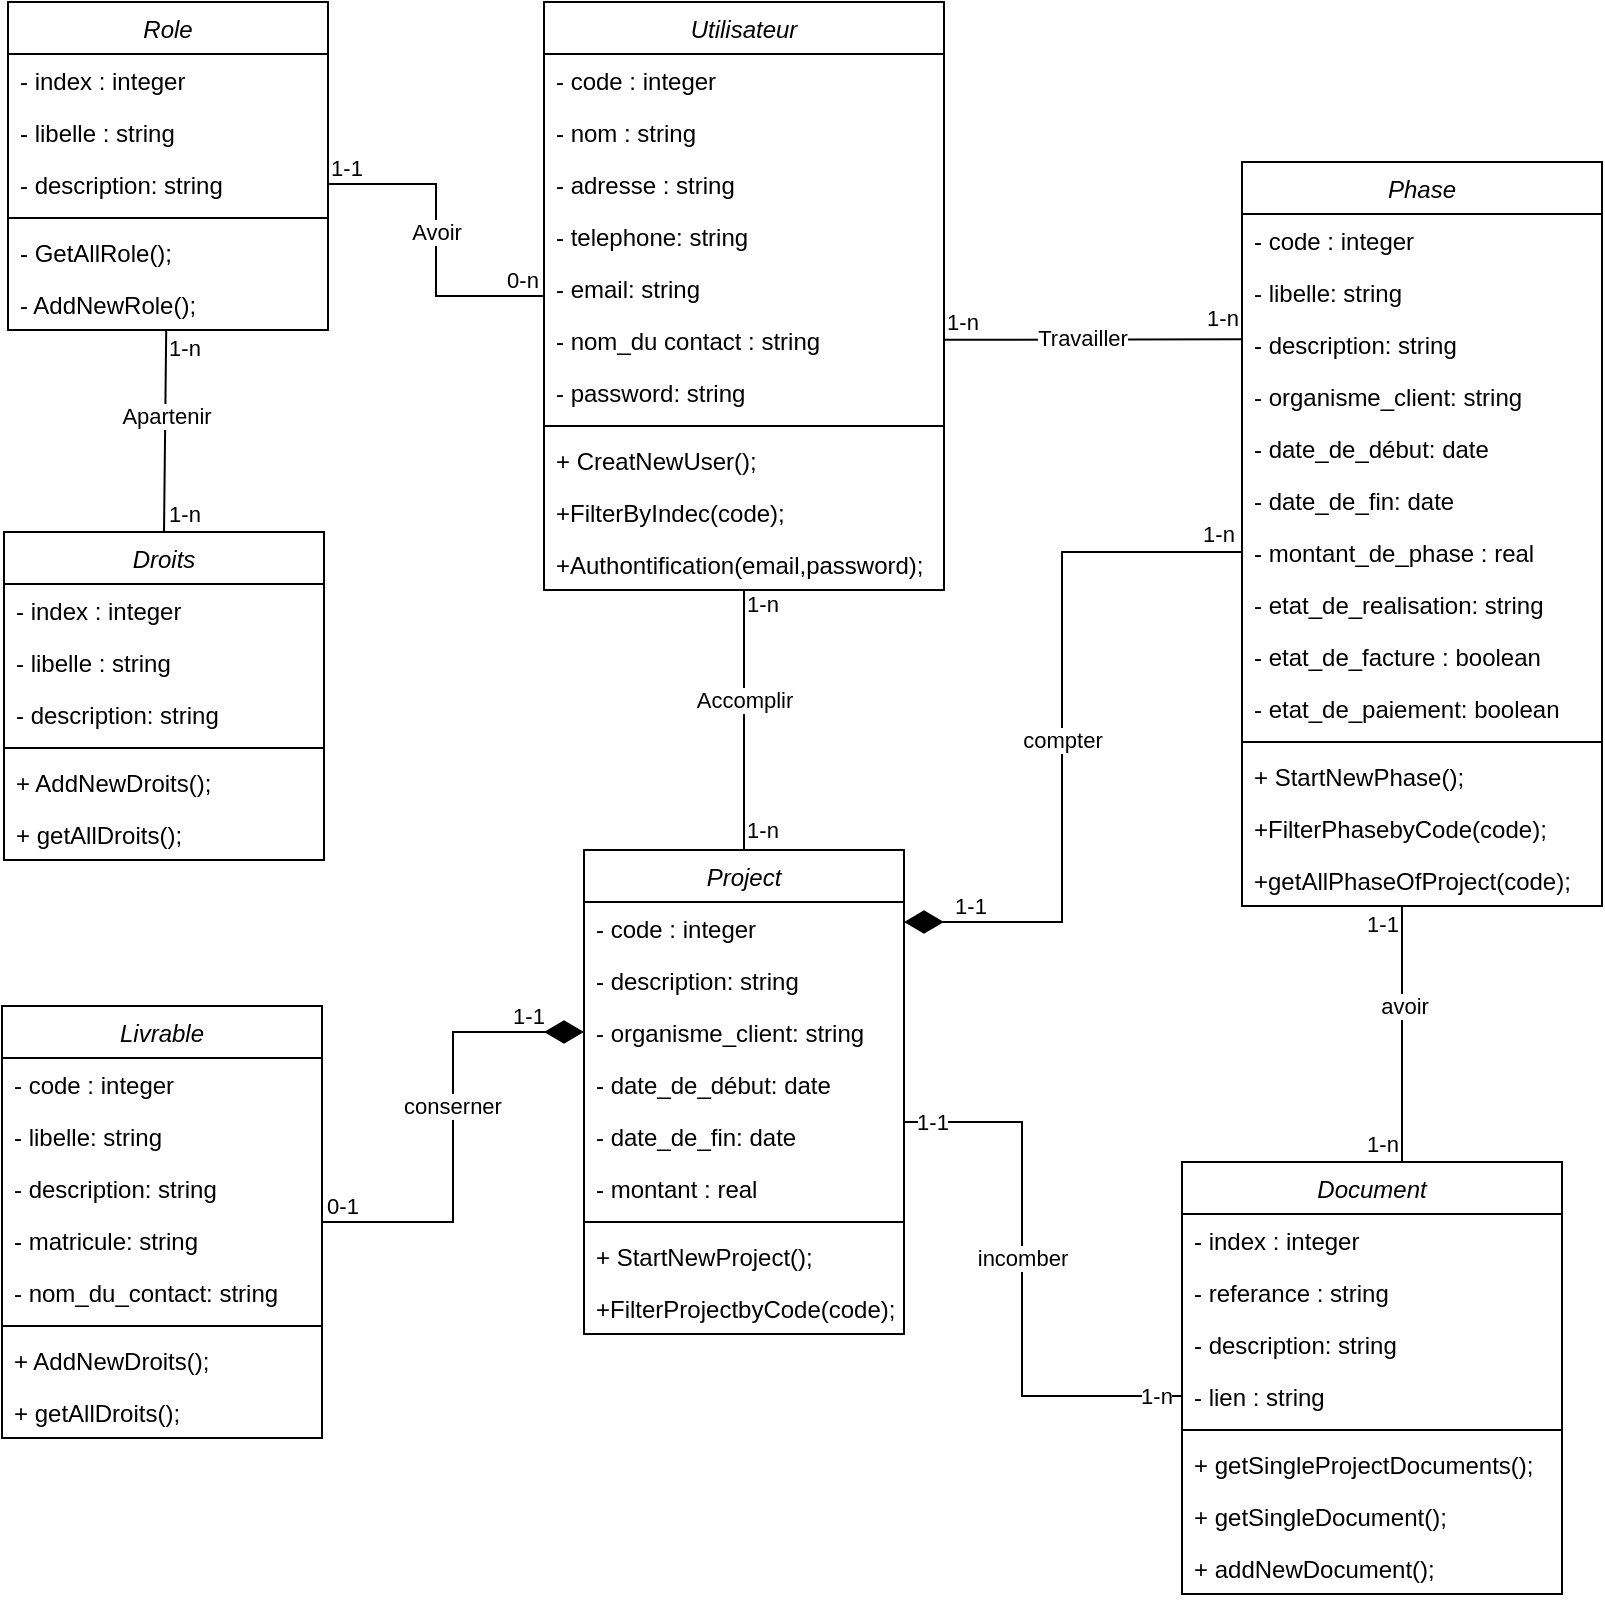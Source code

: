 <mxfile version="15.8.7" type="device"><diagram id="C5RBs43oDa-KdzZeNtuy" name="Page-1"><mxGraphModel dx="1221" dy="764" grid="0" gridSize="10" guides="1" tooltips="1" connect="1" arrows="1" fold="1" page="1" pageScale="1" pageWidth="827" pageHeight="1169" background="#FFFFFF" math="0" shadow="0"><root><mxCell id="WIyWlLk6GJQsqaUBKTNV-0"/><mxCell id="WIyWlLk6GJQsqaUBKTNV-1" parent="WIyWlLk6GJQsqaUBKTNV-0"/><mxCell id="xosJjDltVyviO8PvYiq8-62" style="edgeStyle=orthogonalEdgeStyle;rounded=0;orthogonalLoop=1;jettySize=auto;html=1;entryX=1;entryY=0.5;entryDx=0;entryDy=0;fontColor=none;endArrow=none;endFill=0;" parent="WIyWlLk6GJQsqaUBKTNV-1" source="zkfFHV4jXpPFQw0GAbJ--0" target="xosJjDltVyviO8PvYiq8-8" edge="1"><mxGeometry relative="1" as="geometry"/></mxCell><mxCell id="xosJjDltVyviO8PvYiq8-63" value="Avoir" style="edgeLabel;html=1;align=center;verticalAlign=middle;resizable=0;points=[];fontColor=none;" parent="xosJjDltVyviO8PvYiq8-62" vertex="1" connectable="0"><mxGeometry x="0.049" relative="1" as="geometry"><mxPoint as="offset"/></mxGeometry></mxCell><mxCell id="xosJjDltVyviO8PvYiq8-64" value="0-n" style="edgeLabel;html=1;align=center;verticalAlign=middle;resizable=0;points=[];fontColor=none;" parent="xosJjDltVyviO8PvYiq8-62" vertex="1" connectable="0"><mxGeometry x="-0.88" relative="1" as="geometry"><mxPoint x="-1" y="-8" as="offset"/></mxGeometry></mxCell><mxCell id="7RKiXybV4Q_Y5BKu5BQw-5" style="edgeStyle=none;rounded=0;orthogonalLoop=1;jettySize=auto;html=1;entryX=0.5;entryY=0;entryDx=0;entryDy=0;endArrow=none;endFill=0;targetPerimeterSpacing=29;" edge="1" parent="WIyWlLk6GJQsqaUBKTNV-1" source="zkfFHV4jXpPFQw0GAbJ--0" target="zkfFHV4jXpPFQw0GAbJ--17"><mxGeometry relative="1" as="geometry"/></mxCell><mxCell id="7RKiXybV4Q_Y5BKu5BQw-6" value="1-n" style="edgeLabel;html=1;align=center;verticalAlign=middle;resizable=0;points=[];" vertex="1" connectable="0" parent="7RKiXybV4Q_Y5BKu5BQw-5"><mxGeometry x="0.785" y="1" relative="1" as="geometry"><mxPoint x="8" y="4" as="offset"/></mxGeometry></mxCell><mxCell id="7RKiXybV4Q_Y5BKu5BQw-7" value="1-n" style="edgeLabel;html=1;align=center;verticalAlign=middle;resizable=0;points=[];" vertex="1" connectable="0" parent="7RKiXybV4Q_Y5BKu5BQw-5"><mxGeometry x="-0.841" relative="1" as="geometry"><mxPoint x="9" y="-4" as="offset"/></mxGeometry></mxCell><mxCell id="7RKiXybV4Q_Y5BKu5BQw-8" value="Accomplir" style="edgeLabel;html=1;align=center;verticalAlign=middle;resizable=0;points=[];" vertex="1" connectable="0" parent="7RKiXybV4Q_Y5BKu5BQw-5"><mxGeometry x="-0.156" relative="1" as="geometry"><mxPoint as="offset"/></mxGeometry></mxCell><mxCell id="zkfFHV4jXpPFQw0GAbJ--0" value="Utilisateur" style="swimlane;fontStyle=2;align=center;verticalAlign=top;childLayout=stackLayout;horizontal=1;startSize=26;horizontalStack=0;resizeParent=1;resizeLast=0;collapsible=1;marginBottom=0;rounded=0;shadow=0;strokeWidth=1;" parent="WIyWlLk6GJQsqaUBKTNV-1" vertex="1"><mxGeometry x="291" y="40" width="200" height="294" as="geometry"><mxRectangle x="230" y="140" width="160" height="26" as="alternateBounds"/></mxGeometry></mxCell><mxCell id="zkfFHV4jXpPFQw0GAbJ--1" value="- code : integer" style="text;align=left;verticalAlign=top;spacingLeft=4;spacingRight=4;overflow=hidden;rotatable=0;points=[[0,0.5],[1,0.5]];portConstraint=eastwest;" parent="zkfFHV4jXpPFQw0GAbJ--0" vertex="1"><mxGeometry y="26" width="200" height="26" as="geometry"/></mxCell><mxCell id="zkfFHV4jXpPFQw0GAbJ--2" value="- nom : string" style="text;align=left;verticalAlign=top;spacingLeft=4;spacingRight=4;overflow=hidden;rotatable=0;points=[[0,0.5],[1,0.5]];portConstraint=eastwest;rounded=0;shadow=0;html=1;" parent="zkfFHV4jXpPFQw0GAbJ--0" vertex="1"><mxGeometry y="52" width="200" height="26" as="geometry"/></mxCell><mxCell id="zkfFHV4jXpPFQw0GAbJ--3" value="- adresse : string" style="text;align=left;verticalAlign=top;spacingLeft=4;spacingRight=4;overflow=hidden;rotatable=0;points=[[0,0.5],[1,0.5]];portConstraint=eastwest;rounded=0;shadow=0;html=0;" parent="zkfFHV4jXpPFQw0GAbJ--0" vertex="1"><mxGeometry y="78" width="200" height="26" as="geometry"/></mxCell><mxCell id="xosJjDltVyviO8PvYiq8-2" value="- telephone: string" style="text;align=left;verticalAlign=top;spacingLeft=4;spacingRight=4;overflow=hidden;rotatable=0;points=[[0,0.5],[1,0.5]];portConstraint=eastwest;rounded=0;shadow=0;html=0;" parent="zkfFHV4jXpPFQw0GAbJ--0" vertex="1"><mxGeometry y="104" width="200" height="26" as="geometry"/></mxCell><mxCell id="xosJjDltVyviO8PvYiq8-3" value="- email: string" style="text;align=left;verticalAlign=top;spacingLeft=4;spacingRight=4;overflow=hidden;rotatable=0;points=[[0,0.5],[1,0.5]];portConstraint=eastwest;rounded=0;shadow=0;html=0;" parent="zkfFHV4jXpPFQw0GAbJ--0" vertex="1"><mxGeometry y="130" width="200" height="26" as="geometry"/></mxCell><mxCell id="xosJjDltVyviO8PvYiq8-1" value="- nom_du contact : string" style="text;align=left;verticalAlign=top;spacingLeft=4;spacingRight=4;overflow=hidden;rotatable=0;points=[[0,0.5],[1,0.5]];portConstraint=eastwest;rounded=0;shadow=0;html=0;" parent="zkfFHV4jXpPFQw0GAbJ--0" vertex="1"><mxGeometry y="156" width="200" height="26" as="geometry"/></mxCell><mxCell id="xosJjDltVyviO8PvYiq8-16" value="- password: string" style="text;align=left;verticalAlign=top;spacingLeft=4;spacingRight=4;overflow=hidden;rotatable=0;points=[[0,0.5],[1,0.5]];portConstraint=eastwest;rounded=0;shadow=0;html=0;" parent="zkfFHV4jXpPFQw0GAbJ--0" vertex="1"><mxGeometry y="182" width="200" height="26" as="geometry"/></mxCell><mxCell id="zkfFHV4jXpPFQw0GAbJ--4" value="" style="line;html=1;strokeWidth=1;align=left;verticalAlign=middle;spacingTop=-1;spacingLeft=3;spacingRight=3;rotatable=0;labelPosition=right;points=[];portConstraint=eastwest;" parent="zkfFHV4jXpPFQw0GAbJ--0" vertex="1"><mxGeometry y="208" width="200" height="8" as="geometry"/></mxCell><mxCell id="zkfFHV4jXpPFQw0GAbJ--5" value="+ CreatNewUser();" style="text;align=left;verticalAlign=top;spacingLeft=4;spacingRight=4;overflow=hidden;rotatable=0;points=[[0,0.5],[1,0.5]];portConstraint=eastwest;" parent="zkfFHV4jXpPFQw0GAbJ--0" vertex="1"><mxGeometry y="216" width="200" height="26" as="geometry"/></mxCell><mxCell id="xosJjDltVyviO8PvYiq8-4" value="+FilterByIndec(code);" style="text;align=left;verticalAlign=top;spacingLeft=4;spacingRight=4;overflow=hidden;rotatable=0;points=[[0,0.5],[1,0.5]];portConstraint=eastwest;rounded=0;shadow=0;html=0;" parent="zkfFHV4jXpPFQw0GAbJ--0" vertex="1"><mxGeometry y="242" width="200" height="26" as="geometry"/></mxCell><mxCell id="xosJjDltVyviO8PvYiq8-15" value="+Authontification(email,password);" style="text;align=left;verticalAlign=top;spacingLeft=4;spacingRight=4;overflow=hidden;rotatable=0;points=[[0,0.5],[1,0.5]];portConstraint=eastwest;rounded=0;shadow=0;html=0;" parent="zkfFHV4jXpPFQw0GAbJ--0" vertex="1"><mxGeometry y="268" width="200" height="26" as="geometry"/></mxCell><mxCell id="zkfFHV4jXpPFQw0GAbJ--6" value="Droits" style="swimlane;fontStyle=2;align=center;verticalAlign=top;childLayout=stackLayout;horizontal=1;startSize=26;horizontalStack=0;resizeParent=1;resizeLast=0;collapsible=1;marginBottom=0;rounded=0;shadow=0;strokeWidth=1;" parent="WIyWlLk6GJQsqaUBKTNV-1" vertex="1"><mxGeometry x="21" y="305" width="160" height="164" as="geometry"><mxRectangle x="130" y="380" width="160" height="26" as="alternateBounds"/></mxGeometry></mxCell><mxCell id="zkfFHV4jXpPFQw0GAbJ--7" value="- index : integer" style="text;align=left;verticalAlign=top;spacingLeft=4;spacingRight=4;overflow=hidden;rotatable=0;points=[[0,0.5],[1,0.5]];portConstraint=eastwest;" parent="zkfFHV4jXpPFQw0GAbJ--6" vertex="1"><mxGeometry y="26" width="160" height="26" as="geometry"/></mxCell><mxCell id="zkfFHV4jXpPFQw0GAbJ--8" value="- libelle : string" style="text;align=left;verticalAlign=top;spacingLeft=4;spacingRight=4;overflow=hidden;rotatable=0;points=[[0,0.5],[1,0.5]];portConstraint=eastwest;rounded=0;shadow=0;html=0;" parent="zkfFHV4jXpPFQw0GAbJ--6" vertex="1"><mxGeometry y="52" width="160" height="26" as="geometry"/></mxCell><mxCell id="xosJjDltVyviO8PvYiq8-11" value="- description: string" style="text;align=left;verticalAlign=top;spacingLeft=4;spacingRight=4;overflow=hidden;rotatable=0;points=[[0,0.5],[1,0.5]];portConstraint=eastwest;rounded=0;shadow=0;html=0;" parent="zkfFHV4jXpPFQw0GAbJ--6" vertex="1"><mxGeometry y="78" width="160" height="26" as="geometry"/></mxCell><mxCell id="zkfFHV4jXpPFQw0GAbJ--9" value="" style="line;html=1;strokeWidth=1;align=left;verticalAlign=middle;spacingTop=-1;spacingLeft=3;spacingRight=3;rotatable=0;labelPosition=right;points=[];portConstraint=eastwest;" parent="zkfFHV4jXpPFQw0GAbJ--6" vertex="1"><mxGeometry y="104" width="160" height="8" as="geometry"/></mxCell><mxCell id="xosJjDltVyviO8PvYiq8-13" value="+ AddNewDroits();" style="text;align=left;verticalAlign=top;spacingLeft=4;spacingRight=4;overflow=hidden;rotatable=0;points=[[0,0.5],[1,0.5]];portConstraint=eastwest;rounded=0;shadow=0;html=0;" parent="zkfFHV4jXpPFQw0GAbJ--6" vertex="1"><mxGeometry y="112" width="160" height="26" as="geometry"/></mxCell><mxCell id="xosJjDltVyviO8PvYiq8-14" value="+ getAllDroits();" style="text;align=left;verticalAlign=top;spacingLeft=4;spacingRight=4;overflow=hidden;rotatable=0;points=[[0,0.5],[1,0.5]];portConstraint=eastwest;rounded=0;shadow=0;html=0;" parent="zkfFHV4jXpPFQw0GAbJ--6" vertex="1"><mxGeometry y="138" width="160" height="26" as="geometry"/></mxCell><mxCell id="xosJjDltVyviO8PvYiq8-66" style="rounded=0;orthogonalLoop=1;jettySize=auto;html=1;entryX=0.5;entryY=0;entryDx=0;entryDy=0;fontColor=none;endArrow=none;endFill=0;" parent="WIyWlLk6GJQsqaUBKTNV-1" source="zkfFHV4jXpPFQw0GAbJ--13" target="zkfFHV4jXpPFQw0GAbJ--6" edge="1"><mxGeometry relative="1" as="geometry"/></mxCell><mxCell id="xosJjDltVyviO8PvYiq8-67" value="1-n" style="edgeLabel;html=1;align=center;verticalAlign=middle;resizable=0;points=[];fontColor=none;" parent="xosJjDltVyviO8PvYiq8-66" vertex="1" connectable="0"><mxGeometry x="0.836" y="-1" relative="1" as="geometry"><mxPoint x="11" y="-1" as="offset"/></mxGeometry></mxCell><mxCell id="xosJjDltVyviO8PvYiq8-68" value="1-n" style="edgeLabel;html=1;align=center;verticalAlign=middle;resizable=0;points=[];fontColor=none;" parent="xosJjDltVyviO8PvYiq8-66" vertex="1" connectable="0"><mxGeometry x="-0.841" relative="1" as="geometry"><mxPoint x="9" y="1" as="offset"/></mxGeometry></mxCell><mxCell id="xosJjDltVyviO8PvYiq8-69" value="Apartenir" style="edgeLabel;html=1;align=center;verticalAlign=middle;resizable=0;points=[];fontColor=none;" parent="xosJjDltVyviO8PvYiq8-66" vertex="1" connectable="0"><mxGeometry x="-0.156" relative="1" as="geometry"><mxPoint as="offset"/></mxGeometry></mxCell><mxCell id="zkfFHV4jXpPFQw0GAbJ--13" value="Role" style="swimlane;fontStyle=2;align=center;verticalAlign=top;childLayout=stackLayout;horizontal=1;startSize=26;horizontalStack=0;resizeParent=1;resizeLast=0;collapsible=1;marginBottom=0;rounded=0;shadow=0;strokeWidth=1;" parent="WIyWlLk6GJQsqaUBKTNV-1" vertex="1"><mxGeometry x="23" y="40" width="160" height="164" as="geometry"><mxRectangle x="340" y="380" width="170" height="26" as="alternateBounds"/></mxGeometry></mxCell><mxCell id="zkfFHV4jXpPFQw0GAbJ--14" value="- index : integer" style="text;align=left;verticalAlign=top;spacingLeft=4;spacingRight=4;overflow=hidden;rotatable=0;points=[[0,0.5],[1,0.5]];portConstraint=eastwest;" parent="zkfFHV4jXpPFQw0GAbJ--13" vertex="1"><mxGeometry y="26" width="160" height="26" as="geometry"/></mxCell><mxCell id="xosJjDltVyviO8PvYiq8-12" value="- libelle : string" style="text;align=left;verticalAlign=top;spacingLeft=4;spacingRight=4;overflow=hidden;rotatable=0;points=[[0,0.5],[1,0.5]];portConstraint=eastwest;rounded=0;shadow=0;html=0;" parent="zkfFHV4jXpPFQw0GAbJ--13" vertex="1"><mxGeometry y="52" width="160" height="26" as="geometry"/></mxCell><mxCell id="xosJjDltVyviO8PvYiq8-8" value="- description: string" style="text;align=left;verticalAlign=top;spacingLeft=4;spacingRight=4;overflow=hidden;rotatable=0;points=[[0,0.5],[1,0.5]];portConstraint=eastwest;" parent="zkfFHV4jXpPFQw0GAbJ--13" vertex="1"><mxGeometry y="78" width="160" height="26" as="geometry"/></mxCell><mxCell id="zkfFHV4jXpPFQw0GAbJ--15" value="" style="line;html=1;strokeWidth=1;align=left;verticalAlign=middle;spacingTop=-1;spacingLeft=3;spacingRight=3;rotatable=0;labelPosition=right;points=[];portConstraint=eastwest;" parent="zkfFHV4jXpPFQw0GAbJ--13" vertex="1"><mxGeometry y="104" width="160" height="8" as="geometry"/></mxCell><mxCell id="xosJjDltVyviO8PvYiq8-9" value="- GetAllRole();" style="text;align=left;verticalAlign=top;spacingLeft=4;spacingRight=4;overflow=hidden;rotatable=0;points=[[0,0.5],[1,0.5]];portConstraint=eastwest;" parent="zkfFHV4jXpPFQw0GAbJ--13" vertex="1"><mxGeometry y="112" width="160" height="26" as="geometry"/></mxCell><mxCell id="xosJjDltVyviO8PvYiq8-10" value="- AddNewRole();" style="text;align=left;verticalAlign=top;spacingLeft=4;spacingRight=4;overflow=hidden;rotatable=0;points=[[0,0.5],[1,0.5]];portConstraint=eastwest;" parent="zkfFHV4jXpPFQw0GAbJ--13" vertex="1"><mxGeometry y="138" width="160" height="26" as="geometry"/></mxCell><mxCell id="xosJjDltVyviO8PvYiq8-70" style="edgeStyle=elbowEdgeStyle;rounded=0;orthogonalLoop=1;jettySize=auto;html=1;entryX=0;entryY=0.5;entryDx=0;entryDy=0;fontColor=none;endArrow=none;endFill=0;startArrow=diamondThin;startFill=1;startSize=17;" parent="WIyWlLk6GJQsqaUBKTNV-1" source="zkfFHV4jXpPFQw0GAbJ--17" target="xosJjDltVyviO8PvYiq8-41" edge="1"><mxGeometry relative="1" as="geometry"><Array as="points"><mxPoint x="550" y="500"/><mxPoint x="550" y="410"/><mxPoint x="520" y="480"/></Array></mxGeometry></mxCell><mxCell id="xosJjDltVyviO8PvYiq8-71" value="1-1" style="edgeLabel;html=1;align=center;verticalAlign=middle;resizable=0;points=[];fontColor=none;" parent="xosJjDltVyviO8PvYiq8-70" vertex="1" connectable="0"><mxGeometry x="-0.908" y="1" relative="1" as="geometry"><mxPoint x="16" y="-7" as="offset"/></mxGeometry></mxCell><mxCell id="xosJjDltVyviO8PvYiq8-72" value="1-n" style="edgeLabel;html=1;align=center;verticalAlign=middle;resizable=0;points=[];fontColor=none;" parent="xosJjDltVyviO8PvYiq8-70" vertex="1" connectable="0"><mxGeometry x="0.934" y="2" relative="1" as="geometry"><mxPoint x="-1" y="-7" as="offset"/></mxGeometry></mxCell><mxCell id="xosJjDltVyviO8PvYiq8-73" value="compter" style="edgeLabel;html=1;align=center;verticalAlign=middle;resizable=0;points=[];fontColor=none;" parent="xosJjDltVyviO8PvYiq8-70" vertex="1" connectable="0"><mxGeometry x="-0.04" relative="1" as="geometry"><mxPoint as="offset"/></mxGeometry></mxCell><mxCell id="xosJjDltVyviO8PvYiq8-81" style="edgeStyle=elbowEdgeStyle;rounded=0;orthogonalLoop=1;jettySize=auto;html=1;entryX=0;entryY=0.5;entryDx=0;entryDy=0;fontColor=none;startArrow=none;startFill=0;endArrow=none;endFill=0;startSize=17;endSize=17;" parent="WIyWlLk6GJQsqaUBKTNV-1" source="zkfFHV4jXpPFQw0GAbJ--17" target="xosJjDltVyviO8PvYiq8-33" edge="1"><mxGeometry relative="1" as="geometry"><Array as="points"><mxPoint x="530" y="600"/><mxPoint x="530" y="660"/><mxPoint x="500" y="600"/><mxPoint x="510" y="630"/></Array></mxGeometry></mxCell><mxCell id="xosJjDltVyviO8PvYiq8-83" value="incomber" style="edgeLabel;html=1;align=center;verticalAlign=middle;resizable=0;points=[];fontColor=none;" parent="xosJjDltVyviO8PvYiq8-81" vertex="1" connectable="0"><mxGeometry x="-0.083" relative="1" as="geometry"><mxPoint as="offset"/></mxGeometry></mxCell><mxCell id="xosJjDltVyviO8PvYiq8-84" value="1-1" style="edgeLabel;html=1;align=center;verticalAlign=middle;resizable=0;points=[];fontColor=none;" parent="xosJjDltVyviO8PvYiq8-81" vertex="1" connectable="0"><mxGeometry x="-0.899" relative="1" as="geometry"><mxPoint as="offset"/></mxGeometry></mxCell><mxCell id="xosJjDltVyviO8PvYiq8-85" value="1-n" style="edgeLabel;html=1;align=center;verticalAlign=middle;resizable=0;points=[];fontColor=none;" parent="xosJjDltVyviO8PvYiq8-81" vertex="1" connectable="0"><mxGeometry x="0.906" relative="1" as="geometry"><mxPoint as="offset"/></mxGeometry></mxCell><mxCell id="zkfFHV4jXpPFQw0GAbJ--17" value="Project" style="swimlane;fontStyle=2;align=center;verticalAlign=top;childLayout=stackLayout;horizontal=1;startSize=26;horizontalStack=0;resizeParent=1;resizeLast=0;collapsible=1;marginBottom=0;rounded=0;shadow=0;strokeWidth=1;" parent="WIyWlLk6GJQsqaUBKTNV-1" vertex="1"><mxGeometry x="311" y="464" width="160" height="242" as="geometry"><mxRectangle x="550" y="140" width="160" height="26" as="alternateBounds"/></mxGeometry></mxCell><mxCell id="xosJjDltVyviO8PvYiq8-17" value="- code : integer" style="text;align=left;verticalAlign=top;spacingLeft=4;spacingRight=4;overflow=hidden;rotatable=0;points=[[0,0.5],[1,0.5]];portConstraint=eastwest;" parent="zkfFHV4jXpPFQw0GAbJ--17" vertex="1"><mxGeometry y="26" width="160" height="26" as="geometry"/></mxCell><mxCell id="xosJjDltVyviO8PvYiq8-22" value="- description: string" style="text;align=left;verticalAlign=top;spacingLeft=4;spacingRight=4;overflow=hidden;rotatable=0;points=[[0,0.5],[1,0.5]];portConstraint=eastwest;rounded=0;shadow=0;html=1;" parent="zkfFHV4jXpPFQw0GAbJ--17" vertex="1"><mxGeometry y="52" width="160" height="26" as="geometry"/></mxCell><mxCell id="xosJjDltVyviO8PvYiq8-21" value="- organisme_client: string" style="text;align=left;verticalAlign=top;spacingLeft=4;spacingRight=4;overflow=hidden;rotatable=0;points=[[0,0.5],[1,0.5]];portConstraint=eastwest;rounded=0;shadow=0;html=1;" parent="zkfFHV4jXpPFQw0GAbJ--17" vertex="1"><mxGeometry y="78" width="160" height="26" as="geometry"/></mxCell><mxCell id="xosJjDltVyviO8PvYiq8-20" value="-&amp;nbsp;date_de_début: date" style="text;align=left;verticalAlign=top;spacingLeft=4;spacingRight=4;overflow=hidden;rotatable=0;points=[[0,0.5],[1,0.5]];portConstraint=eastwest;rounded=0;shadow=0;html=1;" parent="zkfFHV4jXpPFQw0GAbJ--17" vertex="1"><mxGeometry y="104" width="160" height="26" as="geometry"/></mxCell><mxCell id="xosJjDltVyviO8PvYiq8-19" value="-&amp;nbsp;date_de_fin: date" style="text;align=left;verticalAlign=top;spacingLeft=4;spacingRight=4;overflow=hidden;rotatable=0;points=[[0,0.5],[1,0.5]];portConstraint=eastwest;rounded=0;shadow=0;html=1;" parent="zkfFHV4jXpPFQw0GAbJ--17" vertex="1"><mxGeometry y="130" width="160" height="26" as="geometry"/></mxCell><mxCell id="xosJjDltVyviO8PvYiq8-18" value="- montant : real" style="text;align=left;verticalAlign=top;spacingLeft=4;spacingRight=4;overflow=hidden;rotatable=0;points=[[0,0.5],[1,0.5]];portConstraint=eastwest;rounded=0;shadow=0;html=1;" parent="zkfFHV4jXpPFQw0GAbJ--17" vertex="1"><mxGeometry y="156" width="160" height="26" as="geometry"/></mxCell><mxCell id="xosJjDltVyviO8PvYiq8-23" value="" style="line;html=1;strokeWidth=1;align=left;verticalAlign=middle;spacingTop=-1;spacingLeft=3;spacingRight=3;rotatable=0;labelPosition=right;points=[];portConstraint=eastwest;" parent="zkfFHV4jXpPFQw0GAbJ--17" vertex="1"><mxGeometry y="182" width="160" height="8" as="geometry"/></mxCell><mxCell id="xosJjDltVyviO8PvYiq8-24" value="+ StartNewProject();" style="text;align=left;verticalAlign=top;spacingLeft=4;spacingRight=4;overflow=hidden;rotatable=0;points=[[0,0.5],[1,0.5]];portConstraint=eastwest;" parent="zkfFHV4jXpPFQw0GAbJ--17" vertex="1"><mxGeometry y="190" width="160" height="26" as="geometry"/></mxCell><mxCell id="xosJjDltVyviO8PvYiq8-25" value="+FilterProjectbyCode(code);" style="text;align=left;verticalAlign=top;spacingLeft=4;spacingRight=4;overflow=hidden;rotatable=0;points=[[0,0.5],[1,0.5]];portConstraint=eastwest;rounded=0;shadow=0;html=0;" parent="zkfFHV4jXpPFQw0GAbJ--17" vertex="1"><mxGeometry y="216" width="160" height="26" as="geometry"/></mxCell><mxCell id="xosJjDltVyviO8PvYiq8-26" value="Document" style="swimlane;fontStyle=2;align=center;verticalAlign=top;childLayout=stackLayout;horizontal=1;startSize=26;horizontalStack=0;resizeParent=1;resizeLast=0;collapsible=1;marginBottom=0;rounded=0;shadow=0;strokeWidth=1;" parent="WIyWlLk6GJQsqaUBKTNV-1" vertex="1"><mxGeometry x="610" y="620" width="190" height="216" as="geometry"><mxRectangle x="130" y="380" width="160" height="26" as="alternateBounds"/></mxGeometry></mxCell><mxCell id="xosJjDltVyviO8PvYiq8-27" value="- index : integer" style="text;align=left;verticalAlign=top;spacingLeft=4;spacingRight=4;overflow=hidden;rotatable=0;points=[[0,0.5],[1,0.5]];portConstraint=eastwest;" parent="xosJjDltVyviO8PvYiq8-26" vertex="1"><mxGeometry y="26" width="190" height="26" as="geometry"/></mxCell><mxCell id="xosJjDltVyviO8PvYiq8-28" value="- referance : string" style="text;align=left;verticalAlign=top;spacingLeft=4;spacingRight=4;overflow=hidden;rotatable=0;points=[[0,0.5],[1,0.5]];portConstraint=eastwest;rounded=0;shadow=0;html=0;" parent="xosJjDltVyviO8PvYiq8-26" vertex="1"><mxGeometry y="52" width="190" height="26" as="geometry"/></mxCell><mxCell id="xosJjDltVyviO8PvYiq8-29" value="- description: string" style="text;align=left;verticalAlign=top;spacingLeft=4;spacingRight=4;overflow=hidden;rotatable=0;points=[[0,0.5],[1,0.5]];portConstraint=eastwest;rounded=0;shadow=0;html=0;" parent="xosJjDltVyviO8PvYiq8-26" vertex="1"><mxGeometry y="78" width="190" height="26" as="geometry"/></mxCell><mxCell id="xosJjDltVyviO8PvYiq8-33" value="- lien : string" style="text;align=left;verticalAlign=top;spacingLeft=4;spacingRight=4;overflow=hidden;rotatable=0;points=[[0,0.5],[1,0.5]];portConstraint=eastwest;rounded=0;shadow=0;html=0;" parent="xosJjDltVyviO8PvYiq8-26" vertex="1"><mxGeometry y="104" width="190" height="26" as="geometry"/></mxCell><mxCell id="xosJjDltVyviO8PvYiq8-30" value="" style="line;html=1;strokeWidth=1;align=left;verticalAlign=middle;spacingTop=-1;spacingLeft=3;spacingRight=3;rotatable=0;labelPosition=right;points=[];portConstraint=eastwest;" parent="xosJjDltVyviO8PvYiq8-26" vertex="1"><mxGeometry y="130" width="190" height="8" as="geometry"/></mxCell><mxCell id="xosJjDltVyviO8PvYiq8-31" value="+ getSingleProjectDocuments();" style="text;align=left;verticalAlign=top;spacingLeft=4;spacingRight=4;overflow=hidden;rotatable=0;points=[[0,0.5],[1,0.5]];portConstraint=eastwest;rounded=0;shadow=0;html=0;" parent="xosJjDltVyviO8PvYiq8-26" vertex="1"><mxGeometry y="138" width="190" height="26" as="geometry"/></mxCell><mxCell id="xosJjDltVyviO8PvYiq8-32" value="+ getSingleDocument();" style="text;align=left;verticalAlign=top;spacingLeft=4;spacingRight=4;overflow=hidden;rotatable=0;points=[[0,0.5],[1,0.5]];portConstraint=eastwest;rounded=0;shadow=0;html=0;" parent="xosJjDltVyviO8PvYiq8-26" vertex="1"><mxGeometry y="164" width="190" height="26" as="geometry"/></mxCell><mxCell id="xosJjDltVyviO8PvYiq8-34" value="+ addNewDocument();" style="text;align=left;verticalAlign=top;spacingLeft=4;spacingRight=4;overflow=hidden;rotatable=0;points=[[0,0.5],[1,0.5]];portConstraint=eastwest;rounded=0;shadow=0;html=0;" parent="xosJjDltVyviO8PvYiq8-26" vertex="1"><mxGeometry y="190" width="190" height="26" as="geometry"/></mxCell><mxCell id="xosJjDltVyviO8PvYiq8-82" style="edgeStyle=elbowEdgeStyle;rounded=0;orthogonalLoop=1;jettySize=auto;html=1;fontColor=none;startArrow=none;startFill=0;endArrow=none;endFill=0;startSize=17;endSize=17;" parent="WIyWlLk6GJQsqaUBKTNV-1" source="xosJjDltVyviO8PvYiq8-35" target="xosJjDltVyviO8PvYiq8-26" edge="1"><mxGeometry relative="1" as="geometry"/></mxCell><mxCell id="xosJjDltVyviO8PvYiq8-86" value="1-1" style="edgeLabel;html=1;align=center;verticalAlign=middle;resizable=0;points=[];fontColor=none;" parent="xosJjDltVyviO8PvYiq8-82" vertex="1" connectable="0"><mxGeometry x="-0.795" y="1" relative="1" as="geometry"><mxPoint x="-11" y="-4" as="offset"/></mxGeometry></mxCell><mxCell id="xosJjDltVyviO8PvYiq8-87" value="1-n" style="edgeLabel;html=1;align=center;verticalAlign=middle;resizable=0;points=[];fontColor=none;" parent="xosJjDltVyviO8PvYiq8-82" vertex="1" connectable="0"><mxGeometry x="0.724" relative="1" as="geometry"><mxPoint x="-10" y="8" as="offset"/></mxGeometry></mxCell><mxCell id="xosJjDltVyviO8PvYiq8-88" value="avoir" style="edgeLabel;html=1;align=center;verticalAlign=middle;resizable=0;points=[];fontColor=none;" parent="xosJjDltVyviO8PvYiq8-82" vertex="1" connectable="0"><mxGeometry x="-0.215" y="1" relative="1" as="geometry"><mxPoint as="offset"/></mxGeometry></mxCell><mxCell id="xosJjDltVyviO8PvYiq8-35" value="Phase" style="swimlane;fontStyle=2;align=center;verticalAlign=top;childLayout=stackLayout;horizontal=1;startSize=26;horizontalStack=0;resizeParent=1;resizeLast=0;collapsible=1;marginBottom=0;rounded=0;shadow=0;strokeWidth=1;" parent="WIyWlLk6GJQsqaUBKTNV-1" vertex="1"><mxGeometry x="640" y="120" width="180" height="372" as="geometry"><mxRectangle x="550" y="140" width="160" height="26" as="alternateBounds"/></mxGeometry></mxCell><mxCell id="xosJjDltVyviO8PvYiq8-36" value="- code : integer" style="text;align=left;verticalAlign=top;spacingLeft=4;spacingRight=4;overflow=hidden;rotatable=0;points=[[0,0.5],[1,0.5]];portConstraint=eastwest;" parent="xosJjDltVyviO8PvYiq8-35" vertex="1"><mxGeometry y="26" width="180" height="26" as="geometry"/></mxCell><mxCell id="xosJjDltVyviO8PvYiq8-45" value="-&amp;nbsp;libelle: string" style="text;align=left;verticalAlign=top;spacingLeft=4;spacingRight=4;overflow=hidden;rotatable=0;points=[[0,0.5],[1,0.5]];portConstraint=eastwest;rounded=0;shadow=0;html=1;" parent="xosJjDltVyviO8PvYiq8-35" vertex="1"><mxGeometry y="52" width="180" height="26" as="geometry"/></mxCell><mxCell id="xosJjDltVyviO8PvYiq8-37" value="- description: string" style="text;align=left;verticalAlign=top;spacingLeft=4;spacingRight=4;overflow=hidden;rotatable=0;points=[[0,0.5],[1,0.5]];portConstraint=eastwest;rounded=0;shadow=0;html=1;" parent="xosJjDltVyviO8PvYiq8-35" vertex="1"><mxGeometry y="78" width="180" height="26" as="geometry"/></mxCell><mxCell id="xosJjDltVyviO8PvYiq8-38" value="- organisme_client: string" style="text;align=left;verticalAlign=top;spacingLeft=4;spacingRight=4;overflow=hidden;rotatable=0;points=[[0,0.5],[1,0.5]];portConstraint=eastwest;rounded=0;shadow=0;html=1;" parent="xosJjDltVyviO8PvYiq8-35" vertex="1"><mxGeometry y="104" width="180" height="26" as="geometry"/></mxCell><mxCell id="xosJjDltVyviO8PvYiq8-39" value="-&amp;nbsp;date_de_début: date" style="text;align=left;verticalAlign=top;spacingLeft=4;spacingRight=4;overflow=hidden;rotatable=0;points=[[0,0.5],[1,0.5]];portConstraint=eastwest;rounded=0;shadow=0;html=1;" parent="xosJjDltVyviO8PvYiq8-35" vertex="1"><mxGeometry y="130" width="180" height="26" as="geometry"/></mxCell><mxCell id="xosJjDltVyviO8PvYiq8-40" value="-&amp;nbsp;date_de_fin: date" style="text;align=left;verticalAlign=top;spacingLeft=4;spacingRight=4;overflow=hidden;rotatable=0;points=[[0,0.5],[1,0.5]];portConstraint=eastwest;rounded=0;shadow=0;html=1;" parent="xosJjDltVyviO8PvYiq8-35" vertex="1"><mxGeometry y="156" width="180" height="26" as="geometry"/></mxCell><mxCell id="xosJjDltVyviO8PvYiq8-41" value="- montant_de_phase : real" style="text;align=left;verticalAlign=top;spacingLeft=4;spacingRight=4;overflow=hidden;rotatable=0;points=[[0,0.5],[1,0.5]];portConstraint=eastwest;rounded=0;shadow=0;html=1;" parent="xosJjDltVyviO8PvYiq8-35" vertex="1"><mxGeometry y="182" width="180" height="26" as="geometry"/></mxCell><mxCell id="xosJjDltVyviO8PvYiq8-46" value="- etat_de_realisation: string" style="text;align=left;verticalAlign=top;spacingLeft=4;spacingRight=4;overflow=hidden;rotatable=0;points=[[0,0.5],[1,0.5]];portConstraint=eastwest;rounded=0;shadow=0;html=1;" parent="xosJjDltVyviO8PvYiq8-35" vertex="1"><mxGeometry y="208" width="180" height="26" as="geometry"/></mxCell><mxCell id="xosJjDltVyviO8PvYiq8-47" value="- etat_de_facture : boolean" style="text;align=left;verticalAlign=top;spacingLeft=4;spacingRight=4;overflow=hidden;rotatable=0;points=[[0,0.5],[1,0.5]];portConstraint=eastwest;rounded=0;shadow=0;html=1;" parent="xosJjDltVyviO8PvYiq8-35" vertex="1"><mxGeometry y="234" width="180" height="26" as="geometry"/></mxCell><mxCell id="xosJjDltVyviO8PvYiq8-48" value="- etat_de_paiement: boolean" style="text;align=left;verticalAlign=top;spacingLeft=4;spacingRight=4;overflow=hidden;rotatable=0;points=[[0,0.5],[1,0.5]];portConstraint=eastwest;rounded=0;shadow=0;html=1;" parent="xosJjDltVyviO8PvYiq8-35" vertex="1"><mxGeometry y="260" width="180" height="26" as="geometry"/></mxCell><mxCell id="xosJjDltVyviO8PvYiq8-42" value="" style="line;html=1;strokeWidth=1;align=left;verticalAlign=middle;spacingTop=-1;spacingLeft=3;spacingRight=3;rotatable=0;labelPosition=right;points=[];portConstraint=eastwest;" parent="xosJjDltVyviO8PvYiq8-35" vertex="1"><mxGeometry y="286" width="180" height="8" as="geometry"/></mxCell><mxCell id="xosJjDltVyviO8PvYiq8-43" value="+ StartNewPhase();" style="text;align=left;verticalAlign=top;spacingLeft=4;spacingRight=4;overflow=hidden;rotatable=0;points=[[0,0.5],[1,0.5]];portConstraint=eastwest;" parent="xosJjDltVyviO8PvYiq8-35" vertex="1"><mxGeometry y="294" width="180" height="26" as="geometry"/></mxCell><mxCell id="xosJjDltVyviO8PvYiq8-44" value="+FilterPhasebyCode(code);" style="text;align=left;verticalAlign=top;spacingLeft=4;spacingRight=4;overflow=hidden;rotatable=0;points=[[0,0.5],[1,0.5]];portConstraint=eastwest;rounded=0;shadow=0;html=0;" parent="xosJjDltVyviO8PvYiq8-35" vertex="1"><mxGeometry y="320" width="180" height="26" as="geometry"/></mxCell><mxCell id="xosJjDltVyviO8PvYiq8-50" value="+getAllPhaseOfProject(code);" style="text;align=left;verticalAlign=top;spacingLeft=4;spacingRight=4;overflow=hidden;rotatable=0;points=[[0,0.5],[1,0.5]];portConstraint=eastwest;rounded=0;shadow=0;html=0;" parent="xosJjDltVyviO8PvYiq8-35" vertex="1"><mxGeometry y="346" width="180" height="26" as="geometry"/></mxCell><mxCell id="xosJjDltVyviO8PvYiq8-76" style="edgeStyle=elbowEdgeStyle;rounded=0;orthogonalLoop=1;jettySize=auto;html=1;entryX=0;entryY=0.5;entryDx=0;entryDy=0;fontColor=none;startArrow=none;startFill=0;endArrow=diamondThin;endFill=1;startSize=17;endSize=17;" parent="WIyWlLk6GJQsqaUBKTNV-1" source="xosJjDltVyviO8PvYiq8-51" target="xosJjDltVyviO8PvYiq8-21" edge="1"><mxGeometry relative="1" as="geometry"/></mxCell><mxCell id="xosJjDltVyviO8PvYiq8-77" value="0-1" style="edgeLabel;html=1;align=center;verticalAlign=middle;resizable=0;points=[];fontColor=none;" parent="xosJjDltVyviO8PvYiq8-76" vertex="1" connectable="0"><mxGeometry x="-0.895" y="-1" relative="1" as="geometry"><mxPoint x="-2" y="-9" as="offset"/></mxGeometry></mxCell><mxCell id="xosJjDltVyviO8PvYiq8-78" value="1-1" style="edgeLabel;html=1;align=center;verticalAlign=middle;resizable=0;points=[];fontColor=none;" parent="xosJjDltVyviO8PvYiq8-76" vertex="1" connectable="0"><mxGeometry x="0.697" relative="1" as="geometry"><mxPoint x="6" y="-8" as="offset"/></mxGeometry></mxCell><mxCell id="xosJjDltVyviO8PvYiq8-80" value="conserner" style="edgeLabel;html=1;align=center;verticalAlign=middle;resizable=0;points=[];fontColor=none;" parent="xosJjDltVyviO8PvYiq8-76" vertex="1" connectable="0"><mxGeometry x="0.091" y="1" relative="1" as="geometry"><mxPoint as="offset"/></mxGeometry></mxCell><mxCell id="xosJjDltVyviO8PvYiq8-51" value="Livrable" style="swimlane;fontStyle=2;align=center;verticalAlign=top;childLayout=stackLayout;horizontal=1;startSize=26;horizontalStack=0;resizeParent=1;resizeLast=0;collapsible=1;marginBottom=0;rounded=0;shadow=0;strokeWidth=1;" parent="WIyWlLk6GJQsqaUBKTNV-1" vertex="1"><mxGeometry x="20" y="542" width="160" height="216" as="geometry"><mxRectangle x="130" y="380" width="160" height="26" as="alternateBounds"/></mxGeometry></mxCell><mxCell id="xosJjDltVyviO8PvYiq8-58" value="- code : integer" style="text;align=left;verticalAlign=top;spacingLeft=4;spacingRight=4;overflow=hidden;rotatable=0;points=[[0,0.5],[1,0.5]];portConstraint=eastwest;" parent="xosJjDltVyviO8PvYiq8-51" vertex="1"><mxGeometry y="26" width="160" height="26" as="geometry"/></mxCell><mxCell id="xosJjDltVyviO8PvYiq8-59" value="-&amp;nbsp;libelle: string" style="text;align=left;verticalAlign=top;spacingLeft=4;spacingRight=4;overflow=hidden;rotatable=0;points=[[0,0.5],[1,0.5]];portConstraint=eastwest;rounded=0;shadow=0;html=1;" parent="xosJjDltVyviO8PvYiq8-51" vertex="1"><mxGeometry y="52" width="160" height="26" as="geometry"/></mxCell><mxCell id="xosJjDltVyviO8PvYiq8-60" value="- description: string" style="text;align=left;verticalAlign=top;spacingLeft=4;spacingRight=4;overflow=hidden;rotatable=0;points=[[0,0.5],[1,0.5]];portConstraint=eastwest;rounded=0;shadow=0;html=1;" parent="xosJjDltVyviO8PvYiq8-51" vertex="1"><mxGeometry y="78" width="160" height="26" as="geometry"/></mxCell><mxCell id="xosJjDltVyviO8PvYiq8-49" value="- matricule: string" style="text;align=left;verticalAlign=top;spacingLeft=4;spacingRight=4;overflow=hidden;rotatable=0;points=[[0,0.5],[1,0.5]];portConstraint=eastwest;rounded=0;shadow=0;html=1;" parent="xosJjDltVyviO8PvYiq8-51" vertex="1"><mxGeometry y="104" width="160" height="26" as="geometry"/></mxCell><mxCell id="xosJjDltVyviO8PvYiq8-61" value="- nom_du_contact: string" style="text;align=left;verticalAlign=top;spacingLeft=4;spacingRight=4;overflow=hidden;rotatable=0;points=[[0,0.5],[1,0.5]];portConstraint=eastwest;rounded=0;shadow=0;html=1;" parent="xosJjDltVyviO8PvYiq8-51" vertex="1"><mxGeometry y="130" width="160" height="26" as="geometry"/></mxCell><mxCell id="xosJjDltVyviO8PvYiq8-55" value="" style="line;html=1;strokeWidth=1;align=left;verticalAlign=middle;spacingTop=-1;spacingLeft=3;spacingRight=3;rotatable=0;labelPosition=right;points=[];portConstraint=eastwest;" parent="xosJjDltVyviO8PvYiq8-51" vertex="1"><mxGeometry y="156" width="160" height="8" as="geometry"/></mxCell><mxCell id="xosJjDltVyviO8PvYiq8-56" value="+ AddNewDroits();" style="text;align=left;verticalAlign=top;spacingLeft=4;spacingRight=4;overflow=hidden;rotatable=0;points=[[0,0.5],[1,0.5]];portConstraint=eastwest;rounded=0;shadow=0;html=0;" parent="xosJjDltVyviO8PvYiq8-51" vertex="1"><mxGeometry y="164" width="160" height="26" as="geometry"/></mxCell><mxCell id="xosJjDltVyviO8PvYiq8-57" value="+ getAllDroits();" style="text;align=left;verticalAlign=top;spacingLeft=4;spacingRight=4;overflow=hidden;rotatable=0;points=[[0,0.5],[1,0.5]];portConstraint=eastwest;rounded=0;shadow=0;html=0;" parent="xosJjDltVyviO8PvYiq8-51" vertex="1"><mxGeometry y="190" width="160" height="26" as="geometry"/></mxCell><mxCell id="xosJjDltVyviO8PvYiq8-65" value="1-1" style="edgeLabel;html=1;align=center;verticalAlign=middle;resizable=0;points=[];fontColor=none;" parent="WIyWlLk6GJQsqaUBKTNV-1" vertex="1" connectable="0"><mxGeometry x="260.003" y="161" as="geometry"><mxPoint x="-68" y="-38" as="offset"/></mxGeometry></mxCell><mxCell id="7RKiXybV4Q_Y5BKu5BQw-1" style="edgeStyle=none;rounded=0;orthogonalLoop=1;jettySize=auto;html=1;entryX=-0.001;entryY=0.411;entryDx=0;entryDy=0;entryPerimeter=0;endArrow=none;endFill=0;targetPerimeterSpacing=29;" edge="1" parent="WIyWlLk6GJQsqaUBKTNV-1" source="xosJjDltVyviO8PvYiq8-1" target="xosJjDltVyviO8PvYiq8-37"><mxGeometry relative="1" as="geometry"/></mxCell><mxCell id="7RKiXybV4Q_Y5BKu5BQw-2" value="1-n" style="edgeLabel;html=1;align=center;verticalAlign=middle;resizable=0;points=[];" vertex="1" connectable="0" parent="7RKiXybV4Q_Y5BKu5BQw-1"><mxGeometry x="0.863" relative="1" as="geometry"><mxPoint y="-11" as="offset"/></mxGeometry></mxCell><mxCell id="7RKiXybV4Q_Y5BKu5BQw-3" value="1-n" style="edgeLabel;html=1;align=center;verticalAlign=middle;resizable=0;points=[];" vertex="1" connectable="0" parent="7RKiXybV4Q_Y5BKu5BQw-1"><mxGeometry x="-0.765" relative="1" as="geometry"><mxPoint x="-9" y="-9" as="offset"/></mxGeometry></mxCell><mxCell id="7RKiXybV4Q_Y5BKu5BQw-4" value="Travailler" style="edgeLabel;html=1;align=center;verticalAlign=middle;resizable=0;points=[];" vertex="1" connectable="0" parent="7RKiXybV4Q_Y5BKu5BQw-1"><mxGeometry x="0.08" y="1" relative="1" as="geometry"><mxPoint x="-12" as="offset"/></mxGeometry></mxCell></root></mxGraphModel></diagram></mxfile>